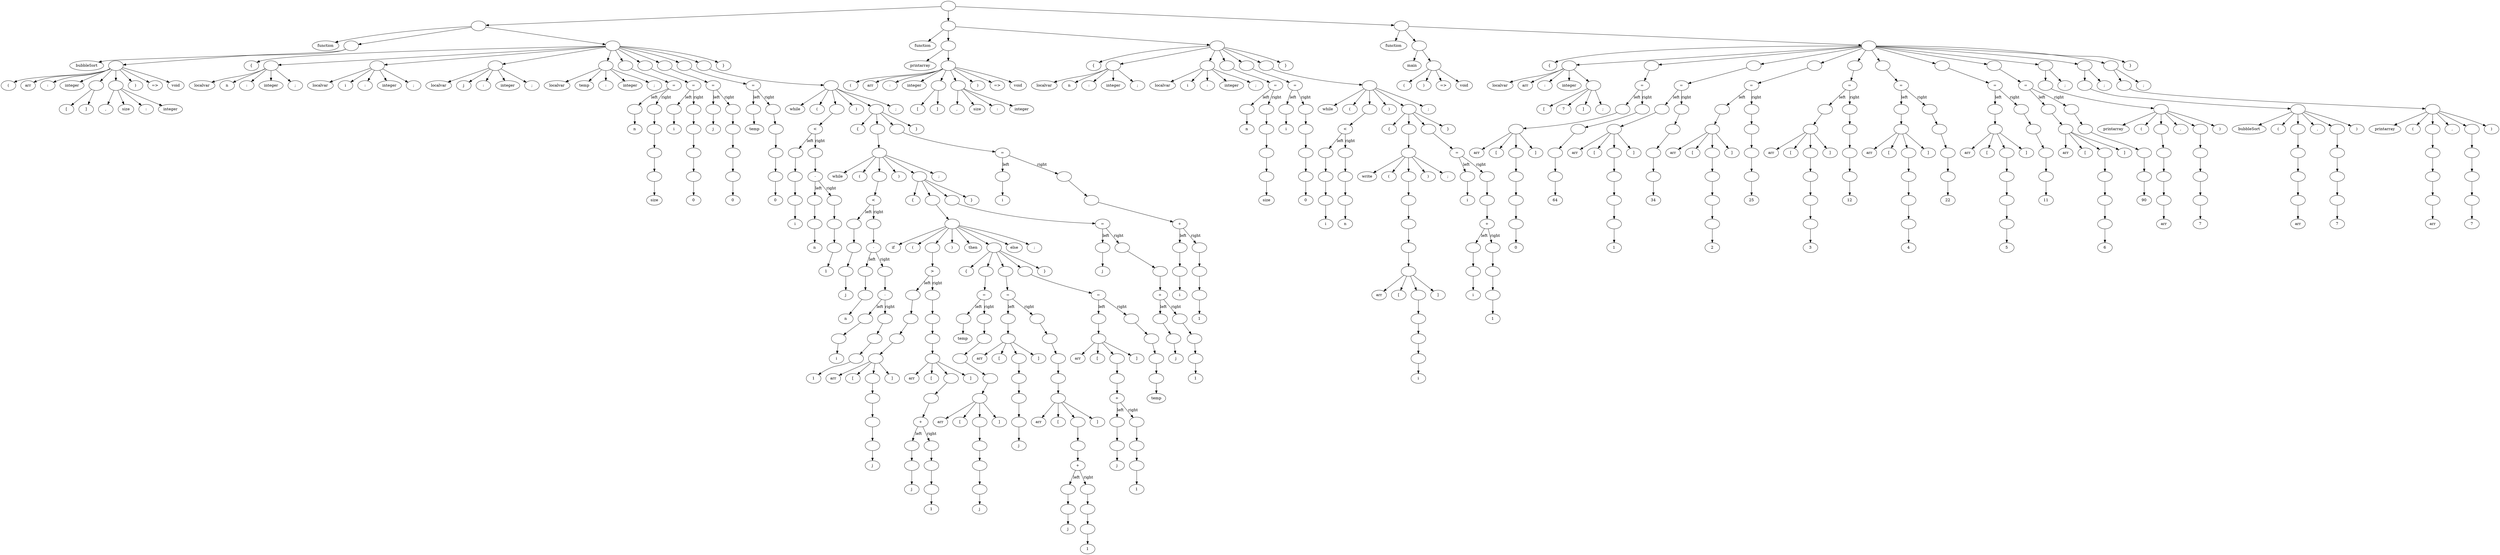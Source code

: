 digraph AST {
node55530882 [label=""]
node55530882 -> node30015890
node30015890 [label=""]
node30015890 -> node1707556
node1707556 [label="function"]
node30015890 -> node15368010
node15368010 [label=""]
node15368010 -> node4094363
node4094363 [label="bubbleSort"]
node15368010 -> node36849274
node36849274 [label=""]
node36849274 -> node63208015
node63208015 [label="("]
node36849274 -> node32001227
node32001227 [label="arr"]
node36849274 -> node19575591
node19575591 [label=":"]
node36849274 -> node41962596
node41962596 [label="integer"]
node36849274 -> node42119052
node42119052 [label=""]
node42119052 -> node43527150
node43527150 [label="["]
node42119052 -> node56200037
node56200037 [label="]"]
node36849274 -> node36038289
node36038289 [label=""]
node36038289 -> node55909147
node55909147 [label=","]
node36038289 -> node33420276
node33420276 [label="size"]
node36038289 -> node32347029
node32347029 [label=":"]
node36038289 -> node22687807
node22687807 [label="integer"]
node36849274 -> node2863675
node2863675 [label=")"]
node36849274 -> node25773083
node25773083 [label="=>"]
node36849274 -> node30631159
node30631159 [label="void"]
node30015890 -> node7244975
node7244975 [label=""]
node7244975 -> node65204782
node65204782 [label="{"]
node7244975 -> node49972132
node49972132 [label=""]
node49972132 -> node47096010
node47096010 [label="localvar"]
node49972132 -> node21210914
node21210914 [label="n"]
node49972132 -> node56680499
node56680499 [label=":"]
node49972132 -> node40362448
node40362448 [label="integer"]
node49972132 -> node27717712
node27717712 [label=";"]
node7244975 -> node48132822
node48132822 [label=""]
node48132822 -> node30542218
node30542218 [label="localvar"]
node48132822 -> node6444509
node6444509 [label="i"]
node48132822 -> node58000584
node58000584 [label=":"]
node48132822 -> node52243212
node52243212 [label="integer"]
node48132822 -> node426867
node426867 [label=";"]
node7244975 -> node3841804
node3841804 [label=""]
node3841804 -> node34576242
node34576242 [label="localvar"]
node3841804 -> node42750725
node42750725 [label="j"]
node3841804 -> node49212206
node49212206 [label=":"]
node3841804 -> node40256670
node40256670 [label="integer"]
node3841804 -> node26765710
node26765710 [label=";"]
node7244975 -> node39564799
node39564799 [label=""]
node39564799 -> node20538874
node20538874 [label="localvar"]
node39564799 -> node50632145
node50632145 [label="temp"]
node39564799 -> node53036123
node53036123 [label=":"]
node39564799 -> node7563067
node7563067 [label="integer"]
node39564799 -> node958745
node958745 [label=";"]
node7244975 -> node8628710
node8628710 [label=""]
node8628710 -> node10549531
node10549531 [label="="]
node10549531 -> node27836922 [label="left"]
node27836922 [label=""]
node27836922 -> node49205706
node49205706 [label="n"]
node10549531 -> node40198173 [label="right"]
node40198173 [label=""]
node40198173 -> node26239245
node26239245 [label=""]
node26239245 -> node34826618
node34826618 [label=""]
node34826618 -> node45004109
node45004109 [label=""]
node45004109 -> node2383799
node2383799 [label="size"]
node7244975 -> node21454193
node21454193 [label=""]
node21454193 -> node58870012
node58870012 [label="="]
node58870012 -> node60068066 [label="left"]
node60068066 [label=""]
node60068066 -> node3741682
node3741682 [label="i"]
node58870012 -> node33675143 [label="right"]
node33675143 [label=""]
node33675143 -> node34640832
node34640832 [label=""]
node34640832 -> node43332040
node43332040 [label=""]
node43332040 -> node54444047
node54444047 [label=""]
node54444047 -> node20234383
node20234383 [label="0"]
node7244975 -> node47891719
node47891719 [label=""]
node47891719 -> node28372289
node28372289 [label="="]
node28372289 -> node54024015 [label="left"]
node54024015 [label=""]
node54024015 -> node16454088
node16454088 [label="j"]
node28372289 -> node13869071 [label="right"]
node13869071 [label=""]
node13869071 -> node57712780
node57712780 [label=""]
node57712780 -> node49652976
node49652976 [label=""]
node49652976 -> node44223604
node44223604 [label=""]
node44223604 -> node62468121
node62468121 [label="0"]
node7244975 -> node25342185
node25342185 [label=""]
node25342185 -> node26753075
node26753075 [label="="]
node26753075 -> node39451090 [label="left"]
node39451090 [label=""]
node39451090 -> node19515494
node19515494 [label="temp"]
node26753075 -> node41421720 [label="right"]
node41421720 [label=""]
node41421720 -> node37251161
node37251161 [label=""]
node37251161 -> node66824994
node66824994 [label=""]
node66824994 -> node64554036
node64554036 [label=""]
node64554036 -> node44115416
node44115416 [label="0"]
node7244975 -> node61494432
node61494432 [label=""]
node61494432 -> node16578980
node16578980 [label=""]
node16578980 -> node14993092
node14993092 [label="while"]
node16578980 -> node720107
node720107 [label="("]
node16578980 -> node6480969
node6480969 [label=""]
node6480969 -> node58328727
node58328727 [label="<"]
node58328727 -> node55196503 [label="left"]
node55196503 [label=""]
node55196503 -> node27006480
node27006480 [label=""]
node27006480 -> node41731733
node41731733 [label=""]
node41731733 -> node40041277
node40041277 [label="i"]
node58328727 -> node24827179 [label="right"]
node24827179 [label=""]
node24827179 -> node22118023
node22118023 [label="-"]
node22118023 -> node64844482 [label="left"]
node64844482 [label=""]
node64844482 -> node46729429
node46729429 [label=""]
node46729429 -> node17911681
node17911681 [label="n"]
node22118023 -> node26987408 [label="right"]
node26987408 [label=""]
node26987408 -> node41560081
node41560081 [label=""]
node41560081 -> node38496415
node38496415 [label=""]
node38496415 -> node10923418
node10923418 [label="1"]
node16578980 -> node31201899
node31201899 [label=")"]
node16578980 -> node12381635
node12381635 [label=""]
node12381635 -> node44325851
node44325851 [label="{"]
node12381635 -> node63388340
node63388340 [label=""]
node63388340 -> node33624151
node33624151 [label=""]
node33624151 -> node34181910
node34181910 [label="while"]
node33624151 -> node39201736
node39201736 [label="("]
node33624151 -> node17271312
node17271312 [label=""]
node17271312 -> node21224086
node21224086 [label="<"]
node21224086 -> node56799051 [label="left"]
node56799051 [label=""]
node56799051 -> node41429416
node41429416 [label=""]
node41429416 -> node37320431
node37320431 [label=""]
node37320431 -> node339559
node339559 [label="j"]
node21224086 -> node3056034 [label="right"]
node3056034 [label=""]
node3056034 -> node27504314
node27504314 [label="-"]
node27504314 -> node46212239 [label="left"]
node46212239 [label=""]
node46212239 -> node13256970
node13256970 [label=""]
node13256970 -> node52203868
node52203868 [label="n"]
node27504314 -> node72766 [label="right"]
node72766 [label=""]
node72766 -> node654897
node654897 [label="-"]
node654897 -> node5894079 [label="left"]
node5894079 [label=""]
node5894079 -> node53046711
node53046711 [label=""]
node53046711 -> node7658356
node7658356 [label="i"]
node654897 -> node1816341 [label="right"]
node1816341 [label=""]
node1816341 -> node16347077
node16347077 [label=""]
node16347077 -> node12905972
node12905972 [label=""]
node12905972 -> node49044892
node49044892 [label="1"]
node33624151 -> node38750844
node38750844 [label=")"]
node33624151 -> node13213278
node13213278 [label=""]
node13213278 -> node51810644
node51810644 [label="{"]
node13213278 -> node63642613
node63642613 [label=""]
node63642613 -> node35912612
node35912612 [label=""]
node35912612 -> node54778057
node54778057 [label="if"]
node35912612 -> node23240469
node23240469 [label="("]
node35912612 -> node7837633
node7837633 [label=""]
node7837633 -> node3429838
node3429838 [label=">"]
node3429838 -> node30868550 [label="left"]
node30868550 [label=""]
node30868550 -> node9381496
node9381496 [label=""]
node9381496 -> node17324607
node17324607 [label=""]
node17324607 -> node21703739
node21703739 [label=""]
node21703739 -> node61115925
node61115925 [label="arr"]
node21703739 -> node13172414
node13172414 [label="["]
node21703739 -> node51442863
node51442863 [label=""]
node51442863 -> node60332585
node60332585 [label=""]
node60332585 -> node6122357
node6122357 [label=""]
node6122357 -> node55101221
node55101221 [label=""]
node55101221 -> node26148945
node26148945 [label="j"]
node21703739 -> node34013913
node34013913 [label="]"]
node3429838 -> node37689768 [label="right"]
node37689768 [label=""]
node37689768 -> node3663598
node3663598 [label=""]
node3663598 -> node32972388
node32972388 [label=""]
node32972388 -> node28316044
node28316044 [label=""]
node28316044 -> node53517805
node53517805 [label="arr"]
node28316044 -> node11898202
node11898202 [label="["]
node28316044 -> node39974954
node39974954 [label=""]
node39974954 -> node24230272
node24230272 [label=""]
node24230272 -> node16745860
node16745860 [label="+"]
node16745860 -> node16495015 [label="left"]
node16495015 [label=""]
node16495015 -> node14237410
node14237410 [label=""]
node14237410 -> node61027830
node61027830 [label="j"]
node16745860 -> node12379565 [label="right"]
node12379565 [label=""]
node12379565 -> node44307222
node44307222 [label=""]
node44307222 -> node63220684
node63220684 [label=""]
node63220684 -> node32115247
node32115247 [label="1"]
node28316044 -> node20601768
node20601768 [label="]"]
node35912612 -> node51198184
node51198184 [label=")"]
node35912612 -> node58130472
node58130472 [label="then"]
node35912612 -> node53412201
node53412201 [label=""]
node53412201 -> node10947764
node10947764 [label="{"]
node53412201 -> node31421019
node31421019 [label=""]
node31421019 -> node14353717
node14353717 [label="="]
node14353717 -> node62074597 [label="left"]
node62074597 [label=""]
node62074597 -> node21800467
node21800467 [label="temp"]
node14353717 -> node61986480 [label="right"]
node61986480 [label=""]
node61986480 -> node21007413
node21007413 [label=""]
node21007413 -> node54848996
node54848996 [label=""]
node54848996 -> node23878916
node23878916 [label=""]
node23878916 -> node13583655
node13583655 [label=""]
node13583655 -> node55144039
node55144039 [label="arr"]
node13583655 -> node26534308
node26534308 [label="["]
node13583655 -> node37482183
node37482183 [label=""]
node37482183 -> node1795329
node1795329 [label=""]
node1795329 -> node16157963
node16157963 [label=""]
node16157963 -> node11203942
node11203942 [label=""]
node11203942 -> node33726620
node33726620 [label="j"]
node13583655 -> node35104124
node35104124 [label="]"]
node53412201 -> node47501665
node47501665 [label=""]
node47501665 -> node24861802
node24861802 [label="="]
node24861802 -> node22429634 [label="left"]
node22429634 [label=""]
node22429634 -> node540121
node540121 [label=""]
node540121 -> node4861097
node4861097 [label="arr"]
node540121 -> node43749873
node43749873 [label="["]
node540121 -> node58204539
node58204539 [label=""]
node58204539 -> node54078809
node54078809 [label=""]
node54078809 -> node16947234
node16947234 [label=""]
node16947234 -> node18307385
node18307385 [label=""]
node18307385 -> node30548742
node30548742 [label="j"]
node540121 -> node6503226
node6503226 [label="]"]
node24861802 -> node58529038 [label="right"]
node58529038 [label=""]
node58529038 -> node56999299
node56999299 [label=""]
node56999299 -> node43231651
node43231651 [label=""]
node43231651 -> node53540541
node53540541 [label=""]
node53540541 -> node12102828
node12102828 [label=""]
node12102828 -> node41816592
node41816592 [label="arr"]
node12102828 -> node40805010
node40805010 [label="["]
node12102828 -> node31700771
node31700771 [label=""]
node31700771 -> node16871484
node16871484 [label=""]
node16871484 -> node17625630
node17625630 [label="+"]
node17625630 -> node24412946 [label="left"]
node24412946 [label=""]
node24412946 -> node18389930
node18389930 [label=""]
node18389930 -> node31291646
node31291646 [label="j"]
node17625630 -> node13189358 [label="right"]
node13189358 [label=""]
node13189358 -> node51595365
node51595365 [label=""]
node51595365 -> node61705107
node61705107 [label=""]
node61705107 -> node18475057
node18475057 [label="1"]
node12102828 -> node32057793
node32057793 [label="]"]
node53412201 -> node20084682
node20084682 [label=""]
node20084682 -> node46544415
node46544415 [label="="]
node46544415 -> node16246551 [label="left"]
node16246551 [label=""]
node16246551 -> node12001237
node12001237 [label=""]
node12001237 -> node40902273
node40902273 [label="arr"]
node12001237 -> node32576140
node32576140 [label="["]
node12001237 -> node24749807
node24749807 [label=""]
node24749807 -> node21421675
node21421675 [label=""]
node21421675 -> node58577354
node58577354 [label="+"]
node58577354 -> node57434139 [label="left"]
node57434139 [label=""]
node57434139 -> node47145209
node47145209 [label=""]
node47145209 -> node21653700
node21653700 [label="j"]
node58577354 -> node60665573 [label="right"]
node60665573 [label=""]
node60665573 -> node9119245
node9119245 [label=""]
node9119245 -> node14964341
node14964341 [label=""]
node14964341 -> node461342
node461342 [label="1"]
node12001237 -> node4152081
node4152081 [label="]"]
node46544415 -> node37368736 [label="right"]
node37368736 [label=""]
node37368736 -> node774306
node774306 [label=""]
node774306 -> node6968762
node6968762 [label=""]
node6968762 -> node62718864
node62718864 [label=""]
node62718864 -> node27598869
node27598869 [label="temp"]
node53412201 -> node47063234
node47063234 [label="}"]
node35912612 -> node20915929
node20915929 [label="else"]
node35912612 -> node54025633
node54025633 [label=";"]
node13213278 -> node16468652
node16468652 [label=""]
node16468652 -> node14000148
node14000148 [label="="]
node14000148 -> node58892473 [label="left"]
node58892473 [label=""]
node58892473 -> node60270212
node60270212 [label="j"]
node14000148 -> node5560998 [label="right"]
node5560998 [label=""]
node5560998 -> node50048984
node50048984 [label=""]
node50048984 -> node47787675
node47787675 [label="+"]
node47787675 -> node27435897 [label="left"]
node27435897 [label=""]
node27435897 -> node45596481
node45596481 [label=""]
node45596481 -> node7715150
node7715150 [label="j"]
node47787675 -> node2327487 [label="right"]
node2327487 [label=""]
node2327487 -> node20947391
node20947391 [label=""]
node20947391 -> node54308798
node54308798 [label=""]
node54308798 -> node19017142
node19017142 [label="1"]
node13213278 -> node36936550
node36936550 [label="}"]
node33624151 -> node63993496
node63993496 [label=";"]
node12381635 -> node39070558
node39070558 [label=""]
node39070558 -> node16090703
node16090703 [label="="]
node16090703 -> node10598606 [label="left"]
node10598606 [label=""]
node10598606 -> node28278595
node28278595 [label="i"]
node16090703 -> node53180767 [label="right"]
node53180767 [label=""]
node53180767 -> node8864859
node8864859 [label=""]
node8864859 -> node12674872
node12674872 [label="+"]
node12674872 -> node46964992 [label="left"]
node46964992 [label=""]
node46964992 -> node20031746
node20031746 [label=""]
node20031746 -> node46067993
node46067993 [label="i"]
node12674872 -> node11958757 [label="right"]
node11958757 [label=""]
node11958757 -> node40519951
node40519951 [label=""]
node40519951 -> node29135240
node29135240 [label=""]
node29135240 -> node60890569
node60890569 [label="1"]
node12381635 -> node11144211
node11144211 [label="}"]
node16578980 -> node33189039
node33189039 [label=";"]
node7244975 -> node30265903
node30265903 [label="}"]
node55530882 -> node3957675
node3957675 [label=""]
node3957675 -> node35619075
node35619075 [label="function"]
node3957675 -> node52136226
node52136226 [label=""]
node52136226 -> node66572856
node66572856 [label="printarray"]
node52136226 -> node62284798
node62284798 [label=""]
node62284798 -> node23692278
node23692278 [label="("]
node62284798 -> node11903911
node11903911 [label="arr"]
node62284798 -> node40026340
node40026340 [label=":"]
node62284798 -> node24692740
node24692740 [label="integer"]
node62284798 -> node20908074
node20908074 [label=""]
node20908074 -> node53954942
node53954942 [label="["]
node20908074 -> node15832433
node15832433 [label="]"]
node62284798 -> node8274172
node8274172 [label=""]
node8274172 -> node7358688
node7358688 [label=","]
node8274172 -> node66228199
node66228199 [label="size"]
node8274172 -> node59182880
node59182880 [label=":"]
node8274172 -> node62883878
node62883878 [label="integer"]
node62284798 -> node29083993
node29083993 [label=")"]
node62284798 -> node60429346
node60429346 [label="=>"]
node62284798 -> node6993202
node6993202 [label="void"]
node3957675 -> node62938818
node62938818 [label=""]
node62938818 -> node29578451
node29578451 [label="{"]
node62938818 -> node64879470
node64879470 [label=""]
node64879470 -> node47044325
node47044325 [label="localvar"]
node64879470 -> node20745743
node20745743 [label="n"]
node64879470 -> node52493967
node52493967 [label=":"]
node64879470 -> node2683661
node2683661 [label="integer"]
node64879470 -> node24152954
node24152954 [label=";"]
node62938818 -> node16049999
node16049999 [label=""]
node16049999 -> node10232270
node10232270 [label="localvar"]
node16049999 -> node24981566
node24981566 [label="i"]
node16049999 -> node23507505
node23507505 [label=":"]
node16049999 -> node10240961
node10240961 [label="integer"]
node16049999 -> node25059790
node25059790 [label=";"]
node62938818 -> node24211521
node24211521 [label=""]
node24211521 -> node16577099
node16577099 [label="="]
node16577099 -> node14976165 [label="left"]
node14976165 [label=""]
node14976165 -> node567760
node567760 [label="n"]
node16577099 -> node5109846 [label="right"]
node5109846 [label=""]
node5109846 -> node45988614
node45988614 [label=""]
node45988614 -> node11244347
node11244347 [label=""]
node11244347 -> node34090260
node34090260 [label=""]
node34090260 -> node38376892
node38376892 [label="size"]
node62938818 -> node9847715
node9847715 [label=""]
node9847715 -> node21520579
node21520579 [label="="]
node21520579 -> node59467483 [label="left"]
node59467483 [label=""]
node59467483 -> node65445301
node65445301 [label="i"]
node21520579 -> node52136803 [label="right"]
node52136803 [label=""]
node52136803 -> node66578044
node66578044 [label=""]
node66578044 -> node62331491
node62331491 [label=""]
node62331491 -> node24112512
node24112512 [label=""]
node24112512 -> node15686020
node15686020 [label="0"]
node62938818 -> node6956456
node6956456 [label=""]
node6956456 -> node62608109
node62608109 [label=""]
node62608109 -> node26602077
node26602077 [label="while"]
node62608109 -> node38092103
node38092103 [label="("]
node62608109 -> node7284614
node7284614 [label=""]
node7284614 -> node65561530
node65561530 [label="<"]
node65561530 -> node53182860 [label="left"]
node53182860 [label=""]
node53182860 -> node8883693
node8883693 [label=""]
node8883693 -> node12844374
node12844374 [label=""]
node12844374 -> node48490504
node48490504 [label="i"]
node65561530 -> node33761356 [label="right"]
node33761356 [label=""]
node33761356 -> node35416756
node35416756 [label=""]
node35416756 -> node50315352
node50315352 [label=""]
node50315352 -> node50184984
node50184984 [label="n"]
node62608109 -> node49011679
node49011679 [label=")"]
node62608109 -> node38451933
node38451933 [label=""]
node38451933 -> node10523083
node10523083 [label="{"]
node38451933 -> node27598891
node27598891 [label=""]
node27598891 -> node47063428
node47063428 [label=""]
node47063428 -> node20917673
node20917673 [label="write"]
node47063428 -> node54041329
node54041329 [label="("]
node47063428 -> node16609919
node16609919 [label=""]
node16609919 -> node15271547
node15271547 [label=""]
node15271547 -> node3226198
node3226198 [label=""]
node3226198 -> node29035785
node29035785 [label=""]
node29035785 -> node59995477
node59995477 [label=""]
node59995477 -> node3088388
node3088388 [label="arr"]
node59995477 -> node27795493
node27795493 [label="["]
node59995477 -> node48832851
node48832851 [label=""]
node48832851 -> node36842478
node36842478 [label=""]
node36842478 -> node63146847
node63146847 [label=""]
node63146847 -> node31450711
node31450711 [label=""]
node31450711 -> node14620943
node14620943 [label="i"]
node59995477 -> node64479624
node64479624 [label="]"]
node47063428 -> node43445707
node43445707 [label=")"]
node47063428 -> node55467050
node55467050 [label=";"]
node38451933 -> node29441404
node29441404 [label=""]
node29441404 -> node63646052
node63646052 [label="="]
node63646052 -> node35943562 [label="left"]
node35943562 [label=""]
node35943562 -> node55056607
node55056607 [label="i"]
node63646052 -> node25747420 [label="right"]
node25747420 [label=""]
node25747420 -> node30400195
node30400195 [label=""]
node30400195 -> node5166299
node5166299 [label="+"]
node5166299 -> node46496694 [label="left"]
node46496694 [label=""]
node46496694 -> node15817070
node15817070 [label=""]
node15817070 -> node8135907
node8135907 [label="i"]
node5166299 -> node6114302 [label="right"]
node6114302 [label=""]
node6114302 -> node55028720
node55028720 [label=""]
node55028720 -> node25496434
node25496434 [label=""]
node25496434 -> node28141317
node28141317 [label="1"]
node38451933 -> node51945267
node51945267 [label="}"]
node62608109 -> node64854219
node64854219 [label=";"]
node62938818 -> node46817064
node46817064 [label="}"]
node55530882 -> node18700393
node18700393 [label=""]
node18700393 -> node34085817
node34085817 [label="function"]
node18700393 -> node38336904
node38336904 [label=""]
node38336904 -> node9487824
node9487824 [label="main"]
node38336904 -> node18281552
node18281552 [label=""]
node18281552 -> node30316242
node30316242 [label="("]
node18281552 -> node4410728
node4410728 [label=")"]
node18281552 -> node39696553
node39696553 [label="=>"]
node18281552 -> node21724664
node21724664 [label="void"]
node18700393 -> node61304253
node61304253 [label=""]
node61304253 -> node14867369
node14867369 [label="{"]
node61304253 -> node66697461
node66697461 [label=""]
node66697461 -> node63406242
node63406242 [label="localvar"]
node66697461 -> node33785274
node33785274 [label="arr"]
node66697461 -> node35632012
node35632012 [label=":"]
node66697461 -> node52252659
node52252659 [label="integer"]
node66697461 -> node511887
node511887 [label=""]
node511887 -> node4606985
node4606985 [label="["]
node511887 -> node41462866
node41462866 [label="7"]
node511887 -> node37621475
node37621475 [label="]"]
node511887 -> node3048957
node3048957 [label=";"]
node61304253 -> node27440617
node27440617 [label=""]
node27440617 -> node45638969
node45638969 [label="="]
node45638969 -> node8097541 [label="left"]
node8097541 [label=""]
node8097541 -> node5769005
node5769005 [label=""]
node5769005 -> node51921052
node51921052 [label="arr"]
node5769005 -> node64636290
node64636290 [label="["]
node5769005 -> node44855704
node44855704 [label=""]
node44855704 -> node1048160
node1048160 [label=""]
node1048160 -> node9433441
node9433441 [label=""]
node9433441 -> node17792110
node17792110 [label=""]
node17792110 -> node25911262
node25911262 [label="0"]
node5769005 -> node31874772
node31874772 [label="]"]
node45638969 -> node18437496 [label="right"]
node18437496 [label=""]
node18437496 -> node31719739
node31719739 [label=""]
node31719739 -> node17042198
node17042198 [label=""]
node17042198 -> node19162058
node19162058 [label=""]
node19162058 -> node38240801
node38240801 [label="64"]
node61304253 -> node8622890
node8622890 [label=""]
node8622890 -> node10497152
node10497152 [label="="]
node10497152 -> node27365507 [label="left"]
node27365507 [label=""]
node27365507 -> node44962972
node44962972 [label=""]
node44962972 -> node2013564
node2013564 [label="arr"]
node44962972 -> node18122076
node18122076 [label="["]
node44962972 -> node28880957
node28880957 [label=""]
node28880957 -> node58602024
node58602024 [label=""]
node58602024 -> node57656175
node57656175 [label=""]
node57656175 -> node49143529
node49143529 [label=""]
node49143529 -> node39638585
node39638585 [label="1"]
node44962972 -> node21202951
node21202951 [label="]"]
node10497152 -> node56608836 [label="right"]
node56608836 [label=""]
node56608836 -> node39717481
node39717481 [label=""]
node39717481 -> node21913016
node21913016 [label=""]
node21913016 -> node62999416
node62999416 [label=""]
node62999416 -> node30123835
node30123835 [label="34"]
node61304253 -> node2679067
node2679067 [label=""]
node2679067 -> node24111608
node24111608 [label="="]
node24111608 -> node15677883 [label="left"]
node15677883 [label=""]
node15677883 -> node6883221
node6883221 [label=""]
node6883221 -> node61948991
node61948991 [label="arr"]
node6883221 -> node20670010
node20670010 [label="["]
node6883221 -> node51812368
node51812368 [label=""]
node51812368 -> node63658128
node63658128 [label=""]
node63658128 -> node36052245
node36052245 [label=""]
node36052245 -> node56034750
node56034750 [label=""]
node56034750 -> node34550710
node34550710 [label="2"]
node6883221 -> node42520941
node42520941 [label="]"]
node24111608 -> node47144157 [label="right"]
node47144157 [label=""]
node47144157 -> node21644229
node21644229 [label=""]
node21644229 -> node60580335
node60580335 [label=""]
node60580335 -> node8352109
node8352109 [label=""]
node8352109 -> node8060118
node8060118 [label="25"]
node61304253 -> node5432205
node5432205 [label=""]
node5432205 -> node48889850
node48889850 [label="="]
node48889850 -> node37355470 [label="left"]
node37355470 [label=""]
node37355470 -> node654914
node654914 [label=""]
node654914 -> node5894231
node5894231 [label="arr"]
node654914 -> node53048087
node53048087 [label="["]
node654914 -> node7670737
node7670737 [label=""]
node7670737 -> node1927776
node1927776 [label=""]
node1927776 -> node17349988
node17349988 [label=""]
node17349988 -> node21932166
node21932166 [label=""]
node21932166 -> node63171767
node63171767 [label="3"]
node654914 -> node31674992
node31674992 [label="]"]
node48889850 -> node16639474 [label="right"]
node16639474 [label=""]
node16639474 -> node15537542
node15537542 [label=""]
node15537542 -> node5620158
node5620158 [label=""]
node5620158 -> node50581426
node50581426 [label=""]
node50581426 -> node52579650
node52579650 [label="12"]
node61304253 -> node3454809
node3454809 [label=""]
node3454809 -> node31093287
node31093287 [label="="]
node31093287 -> node11404133 [label="left"]
node11404133 [label=""]
node11404133 -> node35528341
node35528341 [label=""]
node35528341 -> node51319614
node51319614 [label="arr"]
node35528341 -> node59223347
node59223347 [label="["]
node35528341 -> node63248075
node63248075 [label=""]
node63248075 -> node32361769
node32361769 [label=""]
node32361769 -> node22820469
node22820469 [label=""]
node22820469 -> node4057632
node4057632 [label=""]
node4057632 -> node36518691
node36518691 [label="4"]
node35528341 -> node60232767
node60232767 [label="]"]
node31093287 -> node5223998 [label="right"]
node5223998 [label=""]
node5223998 -> node47015983
node47015983 [label=""]
node47015983 -> node20490669
node20490669 [label=""]
node20490669 -> node50198296
node50198296 [label=""]
node50198296 -> node49131481
node49131481 [label="22"]
node61304253 -> node39530145
node39530145 [label=""]
node39530145 -> node20226985
node20226985 [label="="]
node20226985 -> node47825138 [label="left"]
node47825138 [label=""]
node47825138 -> node27773061
node27773061 [label=""]
node27773061 -> node48630964
node48630964 [label="arr"]
node27773061 -> node35025494
node35025494 [label="["]
node27773061 -> node46793998
node46793998 [label=""]
node46793998 -> node18492804
node18492804 [label=""]
node18492804 -> node32217513
node32217513 [label=""]
node32217513 -> node21522166
node21522166 [label=""]
node21522166 -> node59481773
node59481773 [label="5"]
node27773061 -> node65573909
node65573909 [label="]"]
node20226985 -> node53294272 [label="right"]
node53294272 [label=""]
node53294272 -> node9886408
node9886408 [label=""]
node9886408 -> node21868813
node21868813 [label=""]
node21868813 -> node62601592
node62601592 [label=""]
node62601592 -> node26543418
node26543418 [label="11"]
node61304253 -> node37564172
node37564172 [label=""]
node37564172 -> node2533231
node2533231 [label="="]
node2533231 -> node22799085 [label="left"]
node22799085 [label=""]
node22799085 -> node3865173
node3865173 [label=""]
node3865173 -> node34786562
node34786562 [label="arr"]
node3865173 -> node44643603
node44643603 [label="["]
node3865173 -> node66248115
node66248115 [label=""]
node66248115 -> node59362130
node59362130 [label=""]
node59362130 -> node64497130
node64497130 [label=""]
node64497130 -> node43603258
node43603258 [label=""]
node43603258 -> node56885004
node56885004 [label="6"]
node3865173 -> node42202994
node42202994 [label="]"]
node2533231 -> node44282627 [label="right"]
node44282627 [label=""]
node44282627 -> node62999330
node62999330 [label=""]
node62999330 -> node30123063
node30123063 [label=""]
node30123063 -> node2672115
node2672115 [label=""]
node2672115 -> node24049039
node24049039 [label="90"]
node61304253 -> node15114764
node15114764 [label=""]
node15114764 -> node1815156
node1815156 [label=""]
node1815156 -> node16336406
node16336406 [label=""]
node16336406 -> node12809933
node12809933 [label="printarray"]
node16336406 -> node48180537
node48180537 [label="("]
node16336406 -> node30971651
node30971651 [label=""]
node30971651 -> node10309404
node10309404 [label=""]
node10309404 -> node25675773
node25675773 [label=""]
node25675773 -> node29755367
node29755367 [label=""]
node29755367 -> node66471715
node66471715 [label="arr"]
node16336406 -> node61374531
node61374531 [label=","]
node16336406 -> node15499871
node15499871 [label=""]
node15499871 -> node5281111
node5281111 [label=""]
node5281111 -> node47530006
node47530006 [label=""]
node47530006 -> node25116876
node25116876 [label=""]
node25116876 -> node24725298
node24725298 [label="7"]
node16336406 -> node21201098
node21201098 [label=")"]
node15114764 -> node56592155
node56592155 [label=";"]
node61304253 -> node39567352
node39567352 [label=""]
node39567352 -> node20561848
node20561848 [label=""]
node20561848 -> node50838910
node50838910 [label=""]
node50838910 -> node54897010
node54897010 [label="bubbleSort"]
node50838910 -> node24311045
node24311045 [label="("]
node50838910 -> node17472816
node17472816 [label=""]
node17472816 -> node23037620
node23037620 [label=""]
node23037620 -> node6011995
node6011995 [label=""]
node6011995 -> node54107956
node54107956 [label=""]
node54107956 -> node17209562
node17209562 [label="arr"]
node50838910 -> node20668333
node20668333 [label=","]
node50838910 -> node51797270
node51797270 [label=""]
node51797270 -> node63522246
node63522246 [label=""]
node63522246 -> node34829302
node34829302 [label=""]
node34829302 -> node45028263
node45028263 [label=""]
node45028263 -> node2601186
node2601186 [label="7"]
node50838910 -> node23410681
node23410681 [label=")"]
node39567352 -> node9369539
node9369539 [label=";"]
node61304253 -> node17216995
node17216995 [label=""]
node17216995 -> node20735233
node20735233 [label=""]
node20735233 -> node52399374
node52399374 [label=""]
node52399374 -> node1832323
node1832323 [label="printarray"]
node52399374 -> node16490914
node16490914 [label="("]
node52399374 -> node14200498
node14200498 [label=""]
node14200498 -> node60695621
node60695621 [label=""]
node60695621 -> node9389685
node9389685 [label=""]
node9389685 -> node17398306
node17398306 [label=""]
node17398306 -> node22367029
node22367029 [label="arr"]
node52399374 -> node67085535
node67085535 [label=","]
node52399374 -> node66898905
node66898905 [label=""]
node66898905 -> node65219236
node65219236 [label=""]
node65219236 -> node50102218
node50102218 [label=""]
node50102218 -> node48266778
node48266778 [label=""]
node48266778 -> node31747823
node31747823 [label="7"]
node52399374 -> node17294952
node17294952 [label=")"]
node17216995 -> node21436848
node21436848 [label=";"]
node61304253 -> node58713911
node58713911 [label="}"]
}
